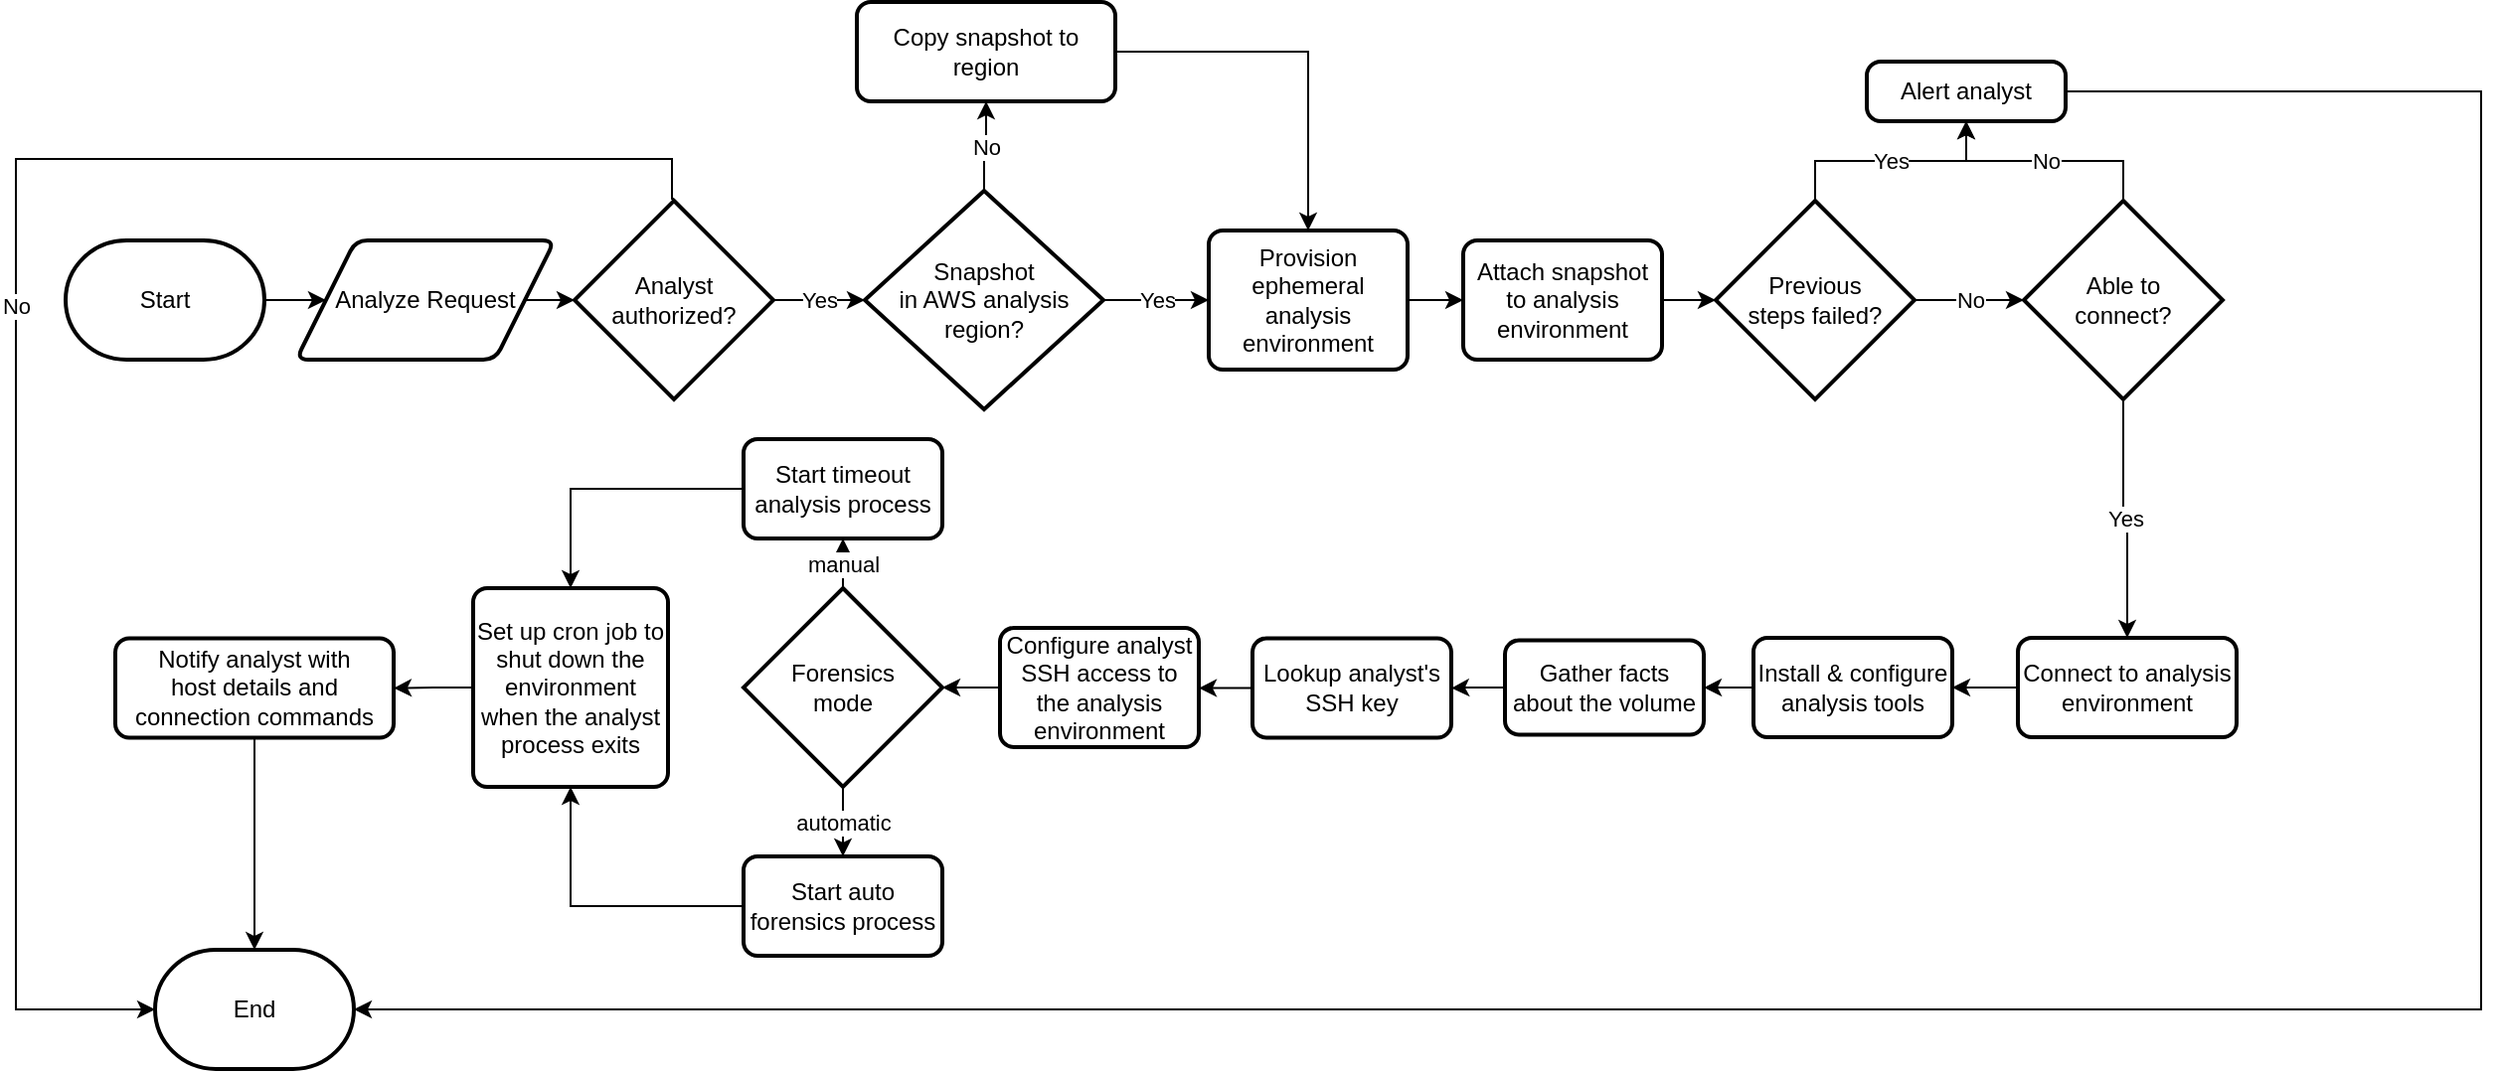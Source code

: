 <mxfile version="21.0.7" type="device"><diagram name="Page-1" id="XdR9-wua3NI8kUUS5KET"><mxGraphModel dx="2284" dy="1900" grid="1" gridSize="10" guides="1" tooltips="1" connect="1" arrows="1" fold="1" page="1" pageScale="1" pageWidth="850" pageHeight="1100" math="0" shadow="0"><root><mxCell id="0"/><mxCell id="1" parent="0"/><mxCell id="Pz3wI5BLNNSJZntPNi-z-61" style="edgeStyle=orthogonalEdgeStyle;rounded=0;orthogonalLoop=1;jettySize=auto;html=1;exitX=1;exitY=0.5;exitDx=0;exitDy=0;exitPerimeter=0;entryX=0;entryY=0.5;entryDx=0;entryDy=0;" edge="1" parent="1" source="Pz3wI5BLNNSJZntPNi-z-4" target="Pz3wI5BLNNSJZntPNi-z-5"><mxGeometry relative="1" as="geometry"/></mxCell><mxCell id="Pz3wI5BLNNSJZntPNi-z-4" value="Start" style="strokeWidth=2;html=1;shape=mxgraph.flowchart.terminator;whiteSpace=wrap;" vertex="1" parent="1"><mxGeometry x="-185" y="-60" width="100" height="60" as="geometry"/></mxCell><mxCell id="Pz3wI5BLNNSJZntPNi-z-3" value="End" style="strokeWidth=2;html=1;shape=mxgraph.flowchart.terminator;whiteSpace=wrap;" vertex="1" parent="1"><mxGeometry x="-140" y="297" width="100" height="60" as="geometry"/></mxCell><mxCell id="Pz3wI5BLNNSJZntPNi-z-59" style="edgeStyle=orthogonalEdgeStyle;rounded=0;orthogonalLoop=1;jettySize=auto;html=1;" edge="1" parent="1" source="Pz3wI5BLNNSJZntPNi-z-30" target="Pz3wI5BLNNSJZntPNi-z-58"><mxGeometry relative="1" as="geometry"/></mxCell><mxCell id="Pz3wI5BLNNSJZntPNi-z-30" value="Install &amp;amp; configure&lt;br&gt;analysis tools" style="rounded=1;whiteSpace=wrap;html=1;absoluteArcSize=1;arcSize=14;strokeWidth=2;" vertex="1" parent="1"><mxGeometry x="664" y="140" width="100" height="50" as="geometry"/></mxCell><mxCell id="Pz3wI5BLNNSJZntPNi-z-94" style="edgeStyle=orthogonalEdgeStyle;rounded=0;orthogonalLoop=1;jettySize=auto;html=1;" edge="1" parent="1" source="Pz3wI5BLNNSJZntPNi-z-13" target="Pz3wI5BLNNSJZntPNi-z-3"><mxGeometry relative="1" as="geometry"><Array as="points"><mxPoint x="1030" y="-135"/><mxPoint x="1030" y="327"/></Array></mxGeometry></mxCell><mxCell id="Pz3wI5BLNNSJZntPNi-z-13" value="Alert analyst" style="rounded=1;whiteSpace=wrap;html=1;absoluteArcSize=1;arcSize=14;strokeWidth=2;" vertex="1" parent="1"><mxGeometry x="721" y="-150" width="100" height="30" as="geometry"/></mxCell><mxCell id="Pz3wI5BLNNSJZntPNi-z-82" value="No" style="edgeStyle=orthogonalEdgeStyle;rounded=0;orthogonalLoop=1;jettySize=auto;html=1;" edge="1" parent="1" source="Pz3wI5BLNNSJZntPNi-z-12" target="Pz3wI5BLNNSJZntPNi-z-27"><mxGeometry relative="1" as="geometry"/></mxCell><mxCell id="Pz3wI5BLNNSJZntPNi-z-92" value="Yes" style="edgeStyle=orthogonalEdgeStyle;rounded=0;orthogonalLoop=1;jettySize=auto;html=1;" edge="1" parent="1" source="Pz3wI5BLNNSJZntPNi-z-12" target="Pz3wI5BLNNSJZntPNi-z-13"><mxGeometry relative="1" as="geometry"/></mxCell><mxCell id="Pz3wI5BLNNSJZntPNi-z-12" value="Previous&lt;br&gt;steps failed?" style="strokeWidth=2;html=1;shape=mxgraph.flowchart.decision;whiteSpace=wrap;" vertex="1" parent="1"><mxGeometry x="645" y="-80" width="100" height="100" as="geometry"/></mxCell><mxCell id="Pz3wI5BLNNSJZntPNi-z-83" value="Yes" style="edgeStyle=orthogonalEdgeStyle;rounded=0;orthogonalLoop=1;jettySize=auto;html=1;" edge="1" parent="1" source="Pz3wI5BLNNSJZntPNi-z-27" target="Pz3wI5BLNNSJZntPNi-z-23"><mxGeometry relative="1" as="geometry"/></mxCell><mxCell id="Pz3wI5BLNNSJZntPNi-z-93" value="No" style="edgeStyle=orthogonalEdgeStyle;rounded=0;orthogonalLoop=1;jettySize=auto;html=1;exitX=0.5;exitY=0;exitDx=0;exitDy=0;exitPerimeter=0;" edge="1" parent="1" source="Pz3wI5BLNNSJZntPNi-z-27" target="Pz3wI5BLNNSJZntPNi-z-13"><mxGeometry relative="1" as="geometry"/></mxCell><mxCell id="Pz3wI5BLNNSJZntPNi-z-27" value="Able to&lt;br&gt;connect?" style="strokeWidth=2;html=1;shape=mxgraph.flowchart.decision;whiteSpace=wrap;" vertex="1" parent="1"><mxGeometry x="800" y="-80" width="100" height="100" as="geometry"/></mxCell><mxCell id="Pz3wI5BLNNSJZntPNi-z-81" style="edgeStyle=orthogonalEdgeStyle;rounded=0;orthogonalLoop=1;jettySize=auto;html=1;" edge="1" parent="1" source="Pz3wI5BLNNSJZntPNi-z-11" target="Pz3wI5BLNNSJZntPNi-z-12"><mxGeometry relative="1" as="geometry"/></mxCell><mxCell id="Pz3wI5BLNNSJZntPNi-z-11" value="Attach snapshot to analysis environment" style="rounded=1;whiteSpace=wrap;html=1;absoluteArcSize=1;arcSize=14;strokeWidth=2;" vertex="1" parent="1"><mxGeometry x="518" y="-60" width="100" height="60" as="geometry"/></mxCell><mxCell id="Pz3wI5BLNNSJZntPNi-z-39" style="edgeStyle=orthogonalEdgeStyle;rounded=0;orthogonalLoop=1;jettySize=auto;html=1;" edge="1" parent="1" source="Pz3wI5BLNNSJZntPNi-z-10" target="Pz3wI5BLNNSJZntPNi-z-11"><mxGeometry relative="1" as="geometry"/></mxCell><mxCell id="Pz3wI5BLNNSJZntPNi-z-10" value="Provision ephemeral analysis environment" style="rounded=1;whiteSpace=wrap;html=1;absoluteArcSize=1;arcSize=14;strokeWidth=2;" vertex="1" parent="1"><mxGeometry x="390" y="-65" width="100" height="70" as="geometry"/></mxCell><mxCell id="Pz3wI5BLNNSJZntPNi-z-20" style="edgeStyle=orthogonalEdgeStyle;rounded=0;orthogonalLoop=1;jettySize=auto;html=1;exitX=0.5;exitY=1;exitDx=0;exitDy=0;" edge="1" parent="1" source="Pz3wI5BLNNSJZntPNi-z-10" target="Pz3wI5BLNNSJZntPNi-z-10"><mxGeometry relative="1" as="geometry"/></mxCell><mxCell id="Pz3wI5BLNNSJZntPNi-z-43" value="Yes" style="edgeStyle=orthogonalEdgeStyle;rounded=0;orthogonalLoop=1;jettySize=auto;html=1;exitX=1;exitY=0.5;exitDx=0;exitDy=0;exitPerimeter=0;entryX=0;entryY=0.5;entryDx=0;entryDy=0;" edge="1" parent="1" source="Pz3wI5BLNNSJZntPNi-z-8" target="Pz3wI5BLNNSJZntPNi-z-10"><mxGeometry relative="1" as="geometry"/></mxCell><mxCell id="Pz3wI5BLNNSJZntPNi-z-79" value="No" style="edgeStyle=orthogonalEdgeStyle;rounded=0;orthogonalLoop=1;jettySize=auto;html=1;exitX=0.5;exitY=0;exitDx=0;exitDy=0;exitPerimeter=0;entryX=0.5;entryY=1;entryDx=0;entryDy=0;" edge="1" parent="1" source="Pz3wI5BLNNSJZntPNi-z-8" target="Pz3wI5BLNNSJZntPNi-z-78"><mxGeometry relative="1" as="geometry"/></mxCell><mxCell id="Pz3wI5BLNNSJZntPNi-z-8" value="Snapshot&lt;br&gt;in AWS analysis &lt;br&gt;region?" style="strokeWidth=2;html=1;shape=mxgraph.flowchart.decision;whiteSpace=wrap;" vertex="1" parent="1"><mxGeometry x="217" y="-85" width="120" height="110" as="geometry"/></mxCell><mxCell id="Pz3wI5BLNNSJZntPNi-z-41" value="Yes" style="edgeStyle=orthogonalEdgeStyle;rounded=0;orthogonalLoop=1;jettySize=auto;html=1;exitX=1;exitY=0.5;exitDx=0;exitDy=0;exitPerimeter=0;entryX=0;entryY=0.5;entryDx=0;entryDy=0;entryPerimeter=0;" edge="1" parent="1" source="Pz3wI5BLNNSJZntPNi-z-33" target="Pz3wI5BLNNSJZntPNi-z-8"><mxGeometry relative="1" as="geometry"/></mxCell><mxCell id="Pz3wI5BLNNSJZntPNi-z-66" style="edgeStyle=orthogonalEdgeStyle;rounded=0;orthogonalLoop=1;jettySize=auto;html=1;" edge="1" parent="1" source="Pz3wI5BLNNSJZntPNi-z-58" target="Pz3wI5BLNNSJZntPNi-z-65"><mxGeometry relative="1" as="geometry"/></mxCell><mxCell id="Pz3wI5BLNNSJZntPNi-z-58" value="Gather facts about the volume" style="rounded=1;whiteSpace=wrap;html=1;absoluteArcSize=1;arcSize=14;strokeWidth=2;" vertex="1" parent="1"><mxGeometry x="539" y="141.25" width="100" height="47.5" as="geometry"/></mxCell><mxCell id="Pz3wI5BLNNSJZntPNi-z-84" style="edgeStyle=orthogonalEdgeStyle;rounded=0;orthogonalLoop=1;jettySize=auto;html=1;" edge="1" parent="1" source="Pz3wI5BLNNSJZntPNi-z-23" target="Pz3wI5BLNNSJZntPNi-z-30"><mxGeometry relative="1" as="geometry"/></mxCell><mxCell id="Pz3wI5BLNNSJZntPNi-z-23" value="Connect to analysis environment" style="rounded=1;whiteSpace=wrap;html=1;absoluteArcSize=1;arcSize=14;strokeWidth=2;" vertex="1" parent="1"><mxGeometry x="797" y="140" width="110" height="50" as="geometry"/></mxCell><mxCell id="Pz3wI5BLNNSJZntPNi-z-24" style="edgeStyle=orthogonalEdgeStyle;rounded=0;orthogonalLoop=1;jettySize=auto;html=1;exitX=0.5;exitY=1;exitDx=0;exitDy=0;" edge="1" parent="1" source="Pz3wI5BLNNSJZntPNi-z-23" target="Pz3wI5BLNNSJZntPNi-z-23"><mxGeometry relative="1" as="geometry"/></mxCell><mxCell id="Pz3wI5BLNNSJZntPNi-z-96" value="No" style="edgeStyle=orthogonalEdgeStyle;rounded=0;orthogonalLoop=1;jettySize=auto;html=1;exitX=0.5;exitY=0;exitDx=0;exitDy=0;exitPerimeter=0;entryX=0;entryY=0.5;entryDx=0;entryDy=0;entryPerimeter=0;" edge="1" parent="1" target="Pz3wI5BLNNSJZntPNi-z-3"><mxGeometry relative="1" as="geometry"><mxPoint x="121" y="-81" as="sourcePoint"/><mxPoint x="-140" y="349" as="targetPoint"/><Array as="points"><mxPoint x="120" y="-81"/><mxPoint x="120" y="-101"/><mxPoint x="-210" y="-101"/><mxPoint x="-210" y="327"/></Array></mxGeometry></mxCell><mxCell id="Pz3wI5BLNNSJZntPNi-z-33" value="Analyst&lt;br&gt;authorized?" style="strokeWidth=2;html=1;shape=mxgraph.flowchart.decision;whiteSpace=wrap;" vertex="1" parent="1"><mxGeometry x="71" y="-80" width="100" height="100" as="geometry"/></mxCell><mxCell id="Pz3wI5BLNNSJZntPNi-z-40" style="edgeStyle=orthogonalEdgeStyle;rounded=0;orthogonalLoop=1;jettySize=auto;html=1;exitX=1;exitY=0.5;exitDx=0;exitDy=0;entryX=0;entryY=0.5;entryDx=0;entryDy=0;entryPerimeter=0;" edge="1" parent="1" source="Pz3wI5BLNNSJZntPNi-z-5" target="Pz3wI5BLNNSJZntPNi-z-33"><mxGeometry relative="1" as="geometry"/></mxCell><mxCell id="Pz3wI5BLNNSJZntPNi-z-5" value="Analyze Request" style="shape=parallelogram;html=1;strokeWidth=2;perimeter=parallelogramPerimeter;whiteSpace=wrap;rounded=1;arcSize=12;size=0.23;" vertex="1" parent="1"><mxGeometry x="-69" y="-60" width="130" height="60" as="geometry"/></mxCell><mxCell id="Pz3wI5BLNNSJZntPNi-z-68" style="edgeStyle=orthogonalEdgeStyle;rounded=0;orthogonalLoop=1;jettySize=auto;html=1;exitX=0;exitY=0.5;exitDx=0;exitDy=0;entryX=1;entryY=0.5;entryDx=0;entryDy=0;" edge="1" parent="1" source="Pz3wI5BLNNSJZntPNi-z-65" target="Pz3wI5BLNNSJZntPNi-z-67"><mxGeometry relative="1" as="geometry"/></mxCell><mxCell id="Pz3wI5BLNNSJZntPNi-z-65" value="Lookup analyst's SSH key" style="rounded=1;whiteSpace=wrap;html=1;absoluteArcSize=1;arcSize=14;strokeWidth=2;" vertex="1" parent="1"><mxGeometry x="412" y="140.25" width="100" height="50" as="geometry"/></mxCell><mxCell id="Pz3wI5BLNNSJZntPNi-z-77" style="edgeStyle=orthogonalEdgeStyle;rounded=0;orthogonalLoop=1;jettySize=auto;html=1;exitX=0;exitY=0.5;exitDx=0;exitDy=0;" edge="1" parent="1" source="Pz3wI5BLNNSJZntPNi-z-67" target="Pz3wI5BLNNSJZntPNi-z-71"><mxGeometry relative="1" as="geometry"/></mxCell><mxCell id="Pz3wI5BLNNSJZntPNi-z-67" value="Configure analyst SSH access to the analysis environment" style="rounded=1;whiteSpace=wrap;html=1;absoluteArcSize=1;arcSize=14;strokeWidth=2;" vertex="1" parent="1"><mxGeometry x="285" y="135" width="100" height="60" as="geometry"/></mxCell><mxCell id="Pz3wI5BLNNSJZntPNi-z-85" value="manual" style="edgeStyle=orthogonalEdgeStyle;rounded=0;orthogonalLoop=1;jettySize=auto;html=1;exitX=0.5;exitY=0;exitDx=0;exitDy=0;exitPerimeter=0;" edge="1" parent="1" source="Pz3wI5BLNNSJZntPNi-z-71" target="Pz3wI5BLNNSJZntPNi-z-74"><mxGeometry relative="1" as="geometry"/></mxCell><mxCell id="Pz3wI5BLNNSJZntPNi-z-86" value="automatic" style="edgeStyle=orthogonalEdgeStyle;rounded=0;orthogonalLoop=1;jettySize=auto;html=1;exitX=0.5;exitY=1;exitDx=0;exitDy=0;exitPerimeter=0;" edge="1" parent="1" source="Pz3wI5BLNNSJZntPNi-z-71" target="Pz3wI5BLNNSJZntPNi-z-75"><mxGeometry relative="1" as="geometry"/></mxCell><mxCell id="Pz3wI5BLNNSJZntPNi-z-71" value="Forensics&lt;br&gt;mode" style="strokeWidth=2;html=1;shape=mxgraph.flowchart.decision;whiteSpace=wrap;" vertex="1" parent="1"><mxGeometry x="156" y="115" width="100" height="100" as="geometry"/></mxCell><mxCell id="Pz3wI5BLNNSJZntPNi-z-88" style="edgeStyle=orthogonalEdgeStyle;rounded=0;orthogonalLoop=1;jettySize=auto;html=1;exitX=0;exitY=0.5;exitDx=0;exitDy=0;" edge="1" parent="1" source="Pz3wI5BLNNSJZntPNi-z-74" target="Pz3wI5BLNNSJZntPNi-z-87"><mxGeometry relative="1" as="geometry"/></mxCell><mxCell id="Pz3wI5BLNNSJZntPNi-z-74" value="Start timeout analysis process" style="rounded=1;whiteSpace=wrap;html=1;absoluteArcSize=1;arcSize=14;strokeWidth=2;" vertex="1" parent="1"><mxGeometry x="156" y="40" width="100" height="50" as="geometry"/></mxCell><mxCell id="Pz3wI5BLNNSJZntPNi-z-89" style="edgeStyle=orthogonalEdgeStyle;rounded=0;orthogonalLoop=1;jettySize=auto;html=1;exitX=0;exitY=0.5;exitDx=0;exitDy=0;" edge="1" parent="1" source="Pz3wI5BLNNSJZntPNi-z-75" target="Pz3wI5BLNNSJZntPNi-z-87"><mxGeometry relative="1" as="geometry"/></mxCell><mxCell id="Pz3wI5BLNNSJZntPNi-z-75" value="Start auto forensics process" style="rounded=1;whiteSpace=wrap;html=1;absoluteArcSize=1;arcSize=14;strokeWidth=2;" vertex="1" parent="1"><mxGeometry x="156" y="250" width="100" height="50" as="geometry"/></mxCell><mxCell id="Pz3wI5BLNNSJZntPNi-z-76" style="edgeStyle=orthogonalEdgeStyle;rounded=0;orthogonalLoop=1;jettySize=auto;html=1;exitX=0.5;exitY=1;exitDx=0;exitDy=0;" edge="1" parent="1" source="Pz3wI5BLNNSJZntPNi-z-75" target="Pz3wI5BLNNSJZntPNi-z-75"><mxGeometry relative="1" as="geometry"/></mxCell><mxCell id="Pz3wI5BLNNSJZntPNi-z-80" style="edgeStyle=orthogonalEdgeStyle;rounded=0;orthogonalLoop=1;jettySize=auto;html=1;exitX=1;exitY=0.5;exitDx=0;exitDy=0;entryX=0.5;entryY=0;entryDx=0;entryDy=0;" edge="1" parent="1" source="Pz3wI5BLNNSJZntPNi-z-78" target="Pz3wI5BLNNSJZntPNi-z-10"><mxGeometry relative="1" as="geometry"/></mxCell><mxCell id="Pz3wI5BLNNSJZntPNi-z-78" value="Copy snapshot to region" style="rounded=1;whiteSpace=wrap;html=1;absoluteArcSize=1;arcSize=14;strokeWidth=2;" vertex="1" parent="1"><mxGeometry x="213" y="-180" width="130" height="50" as="geometry"/></mxCell><mxCell id="Pz3wI5BLNNSJZntPNi-z-91" style="edgeStyle=orthogonalEdgeStyle;rounded=0;orthogonalLoop=1;jettySize=auto;html=1;exitX=0;exitY=0.5;exitDx=0;exitDy=0;" edge="1" parent="1" source="Pz3wI5BLNNSJZntPNi-z-87" target="Pz3wI5BLNNSJZntPNi-z-90"><mxGeometry relative="1" as="geometry"/></mxCell><mxCell id="Pz3wI5BLNNSJZntPNi-z-87" value="Set up cron job to shut down the environment when the analyst process exits" style="rounded=1;whiteSpace=wrap;html=1;absoluteArcSize=1;arcSize=14;strokeWidth=2;" vertex="1" parent="1"><mxGeometry x="20" y="115" width="98" height="100" as="geometry"/></mxCell><mxCell id="Pz3wI5BLNNSJZntPNi-z-95" style="edgeStyle=orthogonalEdgeStyle;rounded=0;orthogonalLoop=1;jettySize=auto;html=1;exitX=0.5;exitY=1;exitDx=0;exitDy=0;" edge="1" parent="1" source="Pz3wI5BLNNSJZntPNi-z-90" target="Pz3wI5BLNNSJZntPNi-z-3"><mxGeometry relative="1" as="geometry"/></mxCell><mxCell id="Pz3wI5BLNNSJZntPNi-z-90" value="Notify analyst with &lt;br&gt;host details and &lt;br&gt;connection commands" style="rounded=1;whiteSpace=wrap;html=1;absoluteArcSize=1;arcSize=14;strokeWidth=2;" vertex="1" parent="1"><mxGeometry x="-160" y="140.25" width="140" height="50" as="geometry"/></mxCell></root></mxGraphModel></diagram></mxfile>